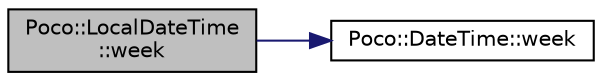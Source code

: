 digraph "Poco::LocalDateTime::week"
{
 // LATEX_PDF_SIZE
  edge [fontname="Helvetica",fontsize="10",labelfontname="Helvetica",labelfontsize="10"];
  node [fontname="Helvetica",fontsize="10",shape=record];
  rankdir="LR";
  Node1 [label="Poco::LocalDateTime\l::week",height=0.2,width=0.4,color="black", fillcolor="grey75", style="filled", fontcolor="black",tooltip="Returns the month (1 to 12)."];
  Node1 -> Node2 [color="midnightblue",fontsize="10",style="solid"];
  Node2 [label="Poco::DateTime::week",height=0.2,width=0.4,color="black", fillcolor="white", style="filled",URL="$classPoco_1_1DateTime.html#ab9c0b92c21df1edf1a246c43e7103f68",tooltip="Returns the month (1 to 12)."];
}
